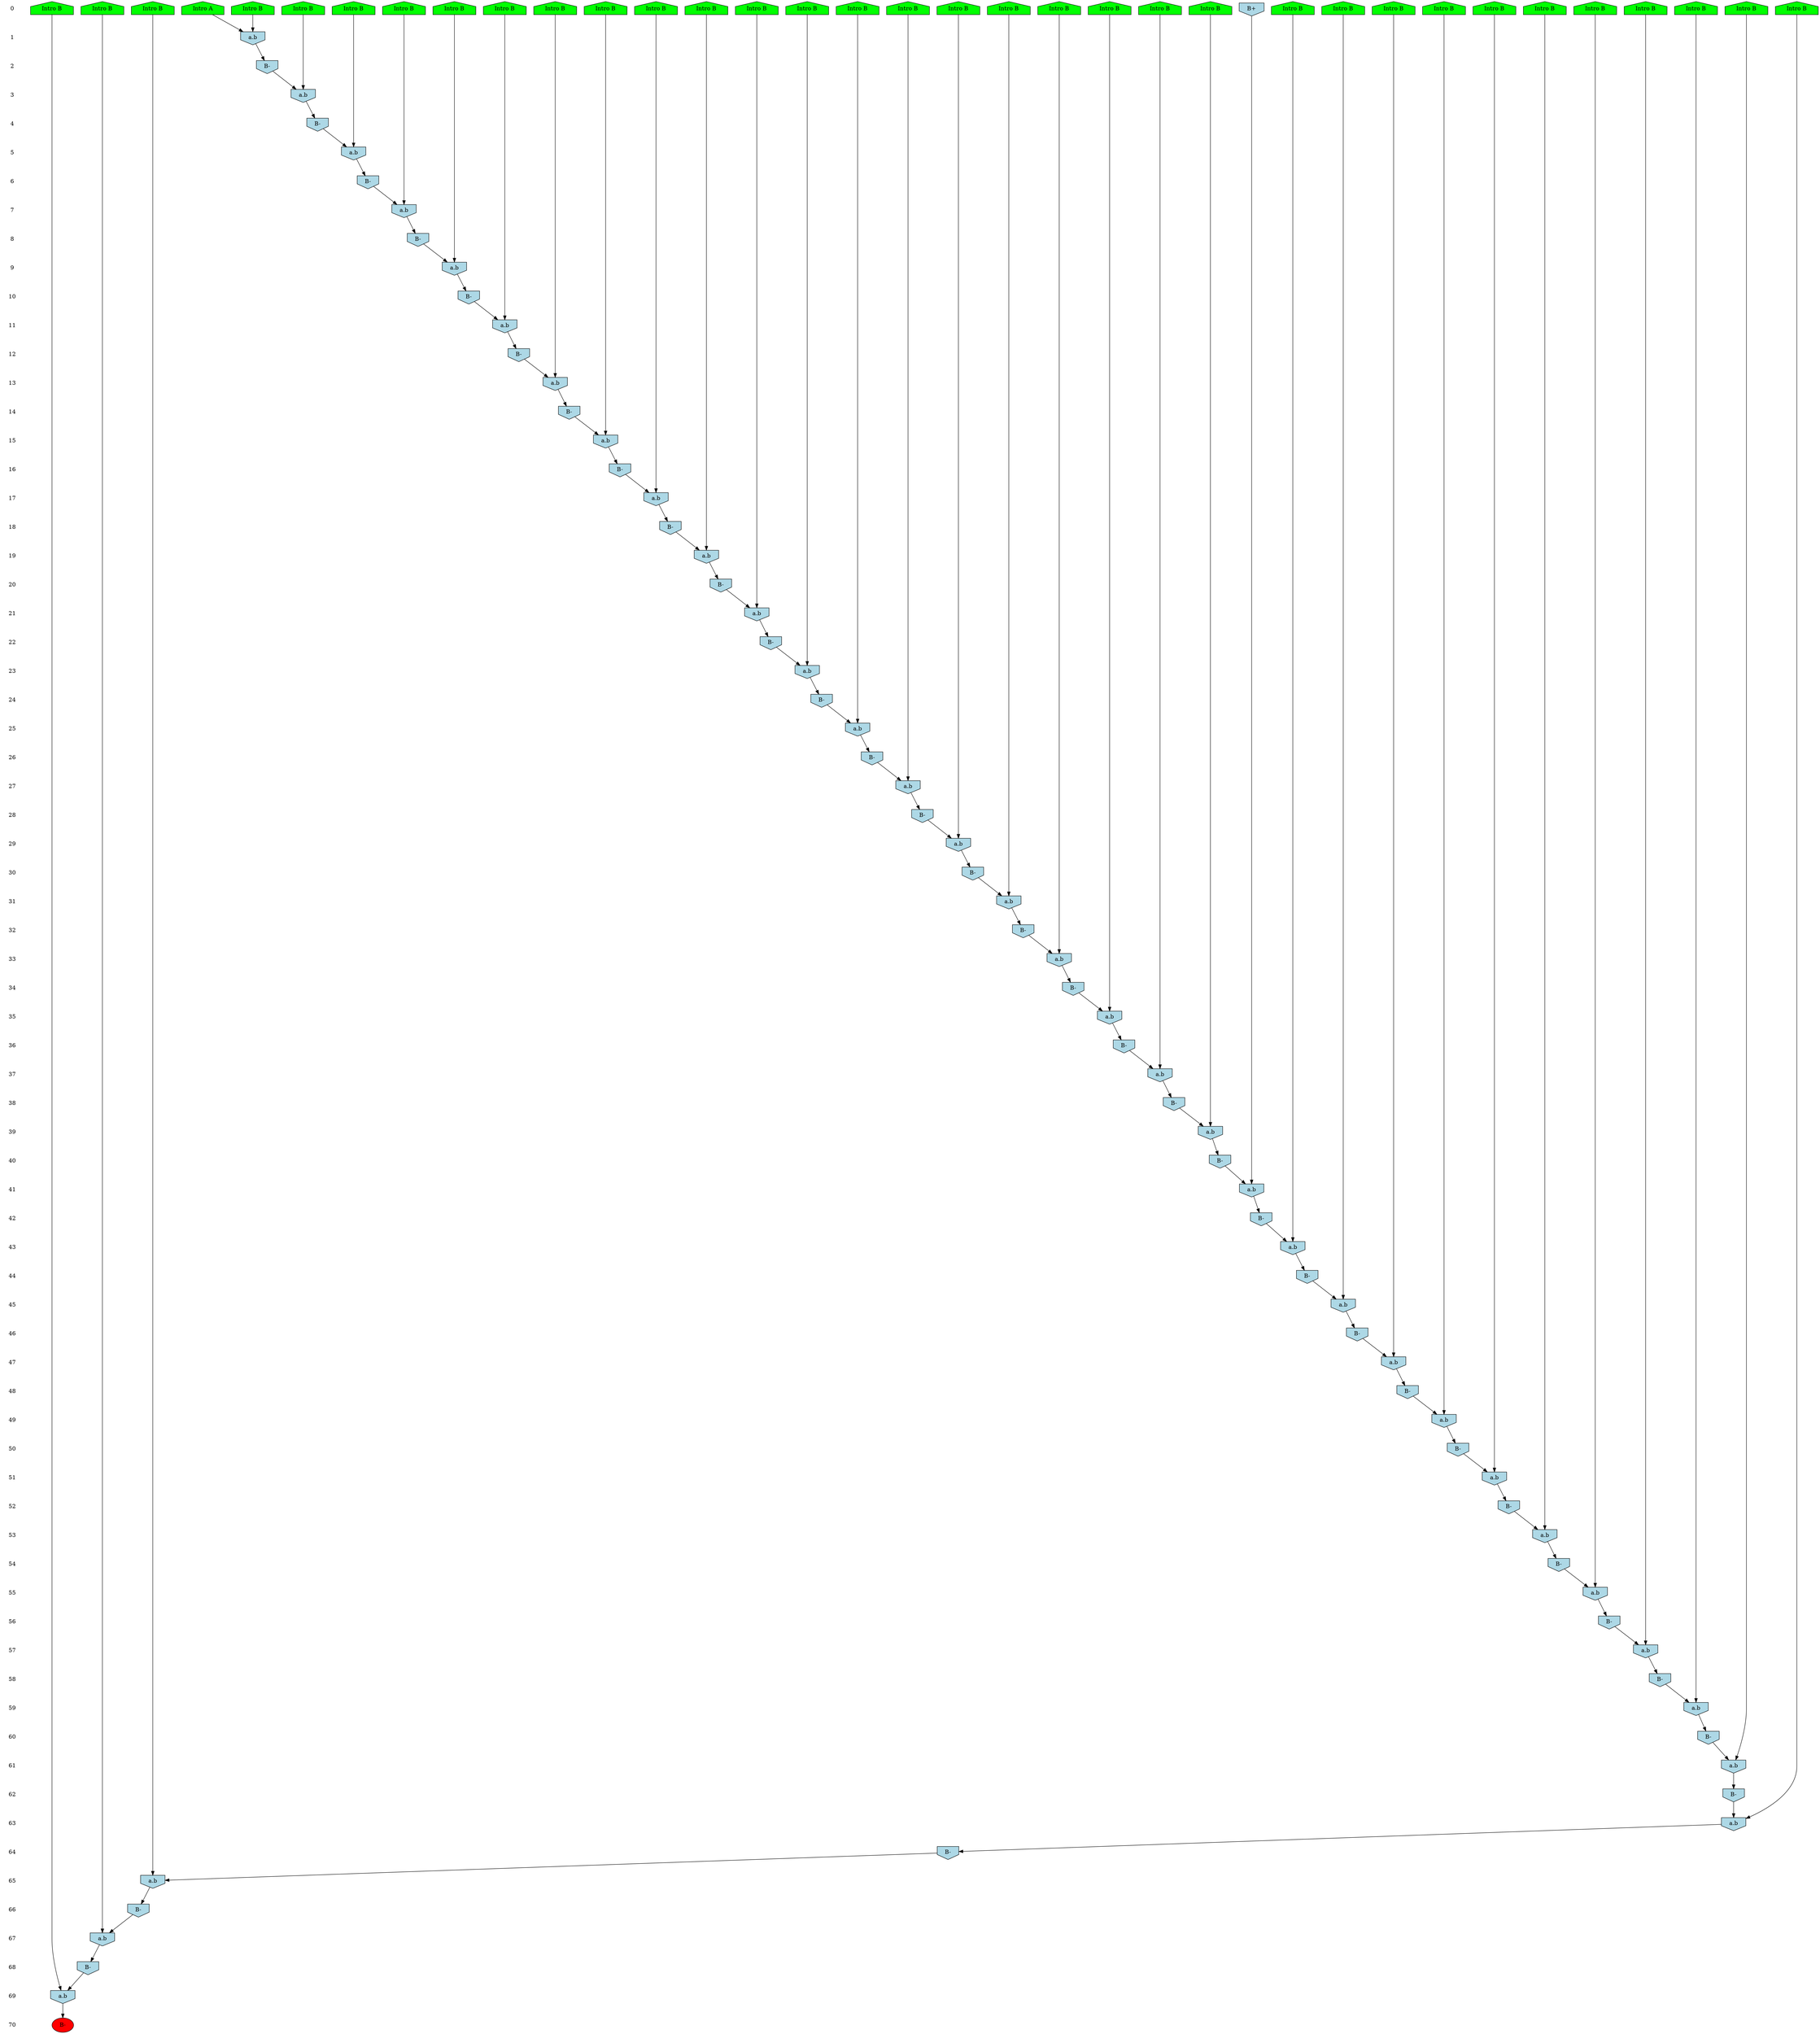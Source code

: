 /* Compression of 1 causal flows obtained in average at 3.047786E+01 t.u */
/* Compressed causal flows were: [35] */
digraph G{
 ranksep=.5 ; 
{ rank = same ; "0" [shape=plaintext] ; node_1 [label ="Intro B", shape=house, style=filled, fillcolor=green] ;
node_2 [label ="Intro B", shape=house, style=filled, fillcolor=green] ;
node_3 [label ="Intro B", shape=house, style=filled, fillcolor=green] ;
node_4 [label ="Intro B", shape=house, style=filled, fillcolor=green] ;
node_5 [label ="Intro B", shape=house, style=filled, fillcolor=green] ;
node_6 [label ="Intro B", shape=house, style=filled, fillcolor=green] ;
node_7 [label ="Intro B", shape=house, style=filled, fillcolor=green] ;
node_8 [label ="Intro B", shape=house, style=filled, fillcolor=green] ;
node_9 [label ="Intro B", shape=house, style=filled, fillcolor=green] ;
node_10 [label ="Intro B", shape=house, style=filled, fillcolor=green] ;
node_11 [label ="Intro B", shape=house, style=filled, fillcolor=green] ;
node_12 [label ="Intro B", shape=house, style=filled, fillcolor=green] ;
node_13 [label ="Intro B", shape=house, style=filled, fillcolor=green] ;
node_14 [label ="Intro B", shape=house, style=filled, fillcolor=green] ;
node_15 [label ="Intro B", shape=house, style=filled, fillcolor=green] ;
node_16 [label ="Intro B", shape=house, style=filled, fillcolor=green] ;
node_17 [label ="Intro B", shape=house, style=filled, fillcolor=green] ;
node_18 [label ="Intro B", shape=house, style=filled, fillcolor=green] ;
node_19 [label ="Intro B", shape=house, style=filled, fillcolor=green] ;
node_20 [label ="Intro B", shape=house, style=filled, fillcolor=green] ;
node_21 [label ="Intro B", shape=house, style=filled, fillcolor=green] ;
node_22 [label ="Intro B", shape=house, style=filled, fillcolor=green] ;
node_23 [label ="Intro B", shape=house, style=filled, fillcolor=green] ;
node_24 [label ="Intro B", shape=house, style=filled, fillcolor=green] ;
node_25 [label ="Intro B", shape=house, style=filled, fillcolor=green] ;
node_26 [label ="Intro B", shape=house, style=filled, fillcolor=green] ;
node_27 [label ="Intro B", shape=house, style=filled, fillcolor=green] ;
node_28 [label ="Intro B", shape=house, style=filled, fillcolor=green] ;
node_29 [label ="Intro B", shape=house, style=filled, fillcolor=green] ;
node_30 [label ="Intro B", shape=house, style=filled, fillcolor=green] ;
node_31 [label ="Intro B", shape=house, style=filled, fillcolor=green] ;
node_32 [label ="Intro B", shape=house, style=filled, fillcolor=green] ;
node_33 [label ="Intro B", shape=house, style=filled, fillcolor=green] ;
node_34 [label ="Intro B", shape=house, style=filled, fillcolor=green] ;
node_35 [label ="Intro A", shape=house, style=filled, fillcolor=green] ;
node_49 [label="B+", shape=invhouse, style=filled, fillcolor = lightblue] ;
}
{ rank = same ; "1" [shape=plaintext] ; node_36 [label="a.b", shape=invhouse, style=filled, fillcolor = lightblue] ;
}
{ rank = same ; "2" [shape=plaintext] ; node_37 [label="B-", shape=invhouse, style=filled, fillcolor = lightblue] ;
}
{ rank = same ; "3" [shape=plaintext] ; node_38 [label="a.b", shape=invhouse, style=filled, fillcolor = lightblue] ;
}
{ rank = same ; "4" [shape=plaintext] ; node_39 [label="B-", shape=invhouse, style=filled, fillcolor = lightblue] ;
}
{ rank = same ; "5" [shape=plaintext] ; node_40 [label="a.b", shape=invhouse, style=filled, fillcolor = lightblue] ;
}
{ rank = same ; "6" [shape=plaintext] ; node_41 [label="B-", shape=invhouse, style=filled, fillcolor = lightblue] ;
}
{ rank = same ; "7" [shape=plaintext] ; node_42 [label="a.b", shape=invhouse, style=filled, fillcolor = lightblue] ;
}
{ rank = same ; "8" [shape=plaintext] ; node_43 [label="B-", shape=invhouse, style=filled, fillcolor = lightblue] ;
}
{ rank = same ; "9" [shape=plaintext] ; node_44 [label="a.b", shape=invhouse, style=filled, fillcolor = lightblue] ;
}
{ rank = same ; "10" [shape=plaintext] ; node_45 [label="B-", shape=invhouse, style=filled, fillcolor = lightblue] ;
}
{ rank = same ; "11" [shape=plaintext] ; node_46 [label="a.b", shape=invhouse, style=filled, fillcolor = lightblue] ;
}
{ rank = same ; "12" [shape=plaintext] ; node_47 [label="B-", shape=invhouse, style=filled, fillcolor = lightblue] ;
}
{ rank = same ; "13" [shape=plaintext] ; node_48 [label="a.b", shape=invhouse, style=filled, fillcolor = lightblue] ;
}
{ rank = same ; "14" [shape=plaintext] ; node_50 [label="B-", shape=invhouse, style=filled, fillcolor = lightblue] ;
}
{ rank = same ; "15" [shape=plaintext] ; node_51 [label="a.b", shape=invhouse, style=filled, fillcolor = lightblue] ;
}
{ rank = same ; "16" [shape=plaintext] ; node_52 [label="B-", shape=invhouse, style=filled, fillcolor = lightblue] ;
}
{ rank = same ; "17" [shape=plaintext] ; node_53 [label="a.b", shape=invhouse, style=filled, fillcolor = lightblue] ;
}
{ rank = same ; "18" [shape=plaintext] ; node_54 [label="B-", shape=invhouse, style=filled, fillcolor = lightblue] ;
}
{ rank = same ; "19" [shape=plaintext] ; node_55 [label="a.b", shape=invhouse, style=filled, fillcolor = lightblue] ;
}
{ rank = same ; "20" [shape=plaintext] ; node_56 [label="B-", shape=invhouse, style=filled, fillcolor = lightblue] ;
}
{ rank = same ; "21" [shape=plaintext] ; node_57 [label="a.b", shape=invhouse, style=filled, fillcolor = lightblue] ;
}
{ rank = same ; "22" [shape=plaintext] ; node_58 [label="B-", shape=invhouse, style=filled, fillcolor = lightblue] ;
}
{ rank = same ; "23" [shape=plaintext] ; node_59 [label="a.b", shape=invhouse, style=filled, fillcolor = lightblue] ;
}
{ rank = same ; "24" [shape=plaintext] ; node_60 [label="B-", shape=invhouse, style=filled, fillcolor = lightblue] ;
}
{ rank = same ; "25" [shape=plaintext] ; node_61 [label="a.b", shape=invhouse, style=filled, fillcolor = lightblue] ;
}
{ rank = same ; "26" [shape=plaintext] ; node_62 [label="B-", shape=invhouse, style=filled, fillcolor = lightblue] ;
}
{ rank = same ; "27" [shape=plaintext] ; node_63 [label="a.b", shape=invhouse, style=filled, fillcolor = lightblue] ;
}
{ rank = same ; "28" [shape=plaintext] ; node_64 [label="B-", shape=invhouse, style=filled, fillcolor = lightblue] ;
}
{ rank = same ; "29" [shape=plaintext] ; node_65 [label="a.b", shape=invhouse, style=filled, fillcolor = lightblue] ;
}
{ rank = same ; "30" [shape=plaintext] ; node_66 [label="B-", shape=invhouse, style=filled, fillcolor = lightblue] ;
}
{ rank = same ; "31" [shape=plaintext] ; node_67 [label="a.b", shape=invhouse, style=filled, fillcolor = lightblue] ;
}
{ rank = same ; "32" [shape=plaintext] ; node_68 [label="B-", shape=invhouse, style=filled, fillcolor = lightblue] ;
}
{ rank = same ; "33" [shape=plaintext] ; node_69 [label="a.b", shape=invhouse, style=filled, fillcolor = lightblue] ;
}
{ rank = same ; "34" [shape=plaintext] ; node_70 [label="B-", shape=invhouse, style=filled, fillcolor = lightblue] ;
}
{ rank = same ; "35" [shape=plaintext] ; node_71 [label="a.b", shape=invhouse, style=filled, fillcolor = lightblue] ;
}
{ rank = same ; "36" [shape=plaintext] ; node_72 [label="B-", shape=invhouse, style=filled, fillcolor = lightblue] ;
}
{ rank = same ; "37" [shape=plaintext] ; node_73 [label="a.b", shape=invhouse, style=filled, fillcolor = lightblue] ;
}
{ rank = same ; "38" [shape=plaintext] ; node_74 [label="B-", shape=invhouse, style=filled, fillcolor = lightblue] ;
}
{ rank = same ; "39" [shape=plaintext] ; node_75 [label="a.b", shape=invhouse, style=filled, fillcolor = lightblue] ;
}
{ rank = same ; "40" [shape=plaintext] ; node_76 [label="B-", shape=invhouse, style=filled, fillcolor = lightblue] ;
}
{ rank = same ; "41" [shape=plaintext] ; node_77 [label="a.b", shape=invhouse, style=filled, fillcolor = lightblue] ;
}
{ rank = same ; "42" [shape=plaintext] ; node_78 [label="B-", shape=invhouse, style=filled, fillcolor = lightblue] ;
}
{ rank = same ; "43" [shape=plaintext] ; node_79 [label="a.b", shape=invhouse, style=filled, fillcolor = lightblue] ;
}
{ rank = same ; "44" [shape=plaintext] ; node_80 [label="B-", shape=invhouse, style=filled, fillcolor = lightblue] ;
}
{ rank = same ; "45" [shape=plaintext] ; node_81 [label="a.b", shape=invhouse, style=filled, fillcolor = lightblue] ;
}
{ rank = same ; "46" [shape=plaintext] ; node_82 [label="B-", shape=invhouse, style=filled, fillcolor = lightblue] ;
}
{ rank = same ; "47" [shape=plaintext] ; node_83 [label="a.b", shape=invhouse, style=filled, fillcolor = lightblue] ;
}
{ rank = same ; "48" [shape=plaintext] ; node_84 [label="B-", shape=invhouse, style=filled, fillcolor = lightblue] ;
}
{ rank = same ; "49" [shape=plaintext] ; node_85 [label="a.b", shape=invhouse, style=filled, fillcolor = lightblue] ;
}
{ rank = same ; "50" [shape=plaintext] ; node_86 [label="B-", shape=invhouse, style=filled, fillcolor = lightblue] ;
}
{ rank = same ; "51" [shape=plaintext] ; node_87 [label="a.b", shape=invhouse, style=filled, fillcolor = lightblue] ;
}
{ rank = same ; "52" [shape=plaintext] ; node_88 [label="B-", shape=invhouse, style=filled, fillcolor = lightblue] ;
}
{ rank = same ; "53" [shape=plaintext] ; node_89 [label="a.b", shape=invhouse, style=filled, fillcolor = lightblue] ;
}
{ rank = same ; "54" [shape=plaintext] ; node_90 [label="B-", shape=invhouse, style=filled, fillcolor = lightblue] ;
}
{ rank = same ; "55" [shape=plaintext] ; node_91 [label="a.b", shape=invhouse, style=filled, fillcolor = lightblue] ;
}
{ rank = same ; "56" [shape=plaintext] ; node_92 [label="B-", shape=invhouse, style=filled, fillcolor = lightblue] ;
}
{ rank = same ; "57" [shape=plaintext] ; node_93 [label="a.b", shape=invhouse, style=filled, fillcolor = lightblue] ;
}
{ rank = same ; "58" [shape=plaintext] ; node_94 [label="B-", shape=invhouse, style=filled, fillcolor = lightblue] ;
}
{ rank = same ; "59" [shape=plaintext] ; node_95 [label="a.b", shape=invhouse, style=filled, fillcolor = lightblue] ;
}
{ rank = same ; "60" [shape=plaintext] ; node_96 [label="B-", shape=invhouse, style=filled, fillcolor = lightblue] ;
}
{ rank = same ; "61" [shape=plaintext] ; node_97 [label="a.b", shape=invhouse, style=filled, fillcolor = lightblue] ;
}
{ rank = same ; "62" [shape=plaintext] ; node_98 [label="B-", shape=invhouse, style=filled, fillcolor = lightblue] ;
}
{ rank = same ; "63" [shape=plaintext] ; node_99 [label="a.b", shape=invhouse, style=filled, fillcolor = lightblue] ;
}
{ rank = same ; "64" [shape=plaintext] ; node_100 [label="B-", shape=invhouse, style=filled, fillcolor = lightblue] ;
}
{ rank = same ; "65" [shape=plaintext] ; node_101 [label="a.b", shape=invhouse, style=filled, fillcolor = lightblue] ;
}
{ rank = same ; "66" [shape=plaintext] ; node_102 [label="B-", shape=invhouse, style=filled, fillcolor = lightblue] ;
}
{ rank = same ; "67" [shape=plaintext] ; node_103 [label="a.b", shape=invhouse, style=filled, fillcolor = lightblue] ;
}
{ rank = same ; "68" [shape=plaintext] ; node_104 [label="B-", shape=invhouse, style=filled, fillcolor = lightblue] ;
}
{ rank = same ; "69" [shape=plaintext] ; node_105 [label="a.b", shape=invhouse, style=filled, fillcolor = lightblue] ;
}
{ rank = same ; "70" [shape=plaintext] ; node_106 [label ="B-", style=filled, fillcolor=red] ;
}
"0" -> "1" [style="invis"]; 
"1" -> "2" [style="invis"]; 
"2" -> "3" [style="invis"]; 
"3" -> "4" [style="invis"]; 
"4" -> "5" [style="invis"]; 
"5" -> "6" [style="invis"]; 
"6" -> "7" [style="invis"]; 
"7" -> "8" [style="invis"]; 
"8" -> "9" [style="invis"]; 
"9" -> "10" [style="invis"]; 
"10" -> "11" [style="invis"]; 
"11" -> "12" [style="invis"]; 
"12" -> "13" [style="invis"]; 
"13" -> "14" [style="invis"]; 
"14" -> "15" [style="invis"]; 
"15" -> "16" [style="invis"]; 
"16" -> "17" [style="invis"]; 
"17" -> "18" [style="invis"]; 
"18" -> "19" [style="invis"]; 
"19" -> "20" [style="invis"]; 
"20" -> "21" [style="invis"]; 
"21" -> "22" [style="invis"]; 
"22" -> "23" [style="invis"]; 
"23" -> "24" [style="invis"]; 
"24" -> "25" [style="invis"]; 
"25" -> "26" [style="invis"]; 
"26" -> "27" [style="invis"]; 
"27" -> "28" [style="invis"]; 
"28" -> "29" [style="invis"]; 
"29" -> "30" [style="invis"]; 
"30" -> "31" [style="invis"]; 
"31" -> "32" [style="invis"]; 
"32" -> "33" [style="invis"]; 
"33" -> "34" [style="invis"]; 
"34" -> "35" [style="invis"]; 
"35" -> "36" [style="invis"]; 
"36" -> "37" [style="invis"]; 
"37" -> "38" [style="invis"]; 
"38" -> "39" [style="invis"]; 
"39" -> "40" [style="invis"]; 
"40" -> "41" [style="invis"]; 
"41" -> "42" [style="invis"]; 
"42" -> "43" [style="invis"]; 
"43" -> "44" [style="invis"]; 
"44" -> "45" [style="invis"]; 
"45" -> "46" [style="invis"]; 
"46" -> "47" [style="invis"]; 
"47" -> "48" [style="invis"]; 
"48" -> "49" [style="invis"]; 
"49" -> "50" [style="invis"]; 
"50" -> "51" [style="invis"]; 
"51" -> "52" [style="invis"]; 
"52" -> "53" [style="invis"]; 
"53" -> "54" [style="invis"]; 
"54" -> "55" [style="invis"]; 
"55" -> "56" [style="invis"]; 
"56" -> "57" [style="invis"]; 
"57" -> "58" [style="invis"]; 
"58" -> "59" [style="invis"]; 
"59" -> "60" [style="invis"]; 
"60" -> "61" [style="invis"]; 
"61" -> "62" [style="invis"]; 
"62" -> "63" [style="invis"]; 
"63" -> "64" [style="invis"]; 
"64" -> "65" [style="invis"]; 
"65" -> "66" [style="invis"]; 
"66" -> "67" [style="invis"]; 
"67" -> "68" [style="invis"]; 
"68" -> "69" [style="invis"]; 
"69" -> "70" [style="invis"]; 
node_4 -> node_36
node_35 -> node_36
node_36 -> node_37
node_14 -> node_38
node_37 -> node_38
node_38 -> node_39
node_11 -> node_40
node_39 -> node_40
node_40 -> node_41
node_32 -> node_42
node_41 -> node_42
node_42 -> node_43
node_7 -> node_44
node_43 -> node_44
node_44 -> node_45
node_24 -> node_46
node_45 -> node_46
node_46 -> node_47
node_26 -> node_48
node_47 -> node_48
node_48 -> node_50
node_30 -> node_51
node_50 -> node_51
node_51 -> node_52
node_16 -> node_53
node_52 -> node_53
node_53 -> node_54
node_5 -> node_55
node_54 -> node_55
node_55 -> node_56
node_33 -> node_57
node_56 -> node_57
node_57 -> node_58
node_12 -> node_59
node_58 -> node_59
node_59 -> node_60
node_31 -> node_61
node_60 -> node_61
node_61 -> node_62
node_20 -> node_63
node_62 -> node_63
node_63 -> node_64
node_17 -> node_65
node_64 -> node_65
node_65 -> node_66
node_3 -> node_67
node_66 -> node_67
node_67 -> node_68
node_21 -> node_69
node_68 -> node_69
node_69 -> node_70
node_10 -> node_71
node_70 -> node_71
node_71 -> node_72
node_9 -> node_73
node_72 -> node_73
node_73 -> node_74
node_15 -> node_75
node_74 -> node_75
node_75 -> node_76
node_49 -> node_77
node_76 -> node_77
node_77 -> node_78
node_28 -> node_79
node_78 -> node_79
node_79 -> node_80
node_23 -> node_81
node_80 -> node_81
node_81 -> node_82
node_19 -> node_83
node_82 -> node_83
node_83 -> node_84
node_22 -> node_85
node_84 -> node_85
node_85 -> node_86
node_34 -> node_87
node_86 -> node_87
node_87 -> node_88
node_8 -> node_89
node_88 -> node_89
node_89 -> node_90
node_18 -> node_91
node_90 -> node_91
node_91 -> node_92
node_2 -> node_93
node_92 -> node_93
node_93 -> node_94
node_29 -> node_95
node_94 -> node_95
node_95 -> node_96
node_6 -> node_97
node_96 -> node_97
node_97 -> node_98
node_25 -> node_99
node_98 -> node_99
node_99 -> node_100
node_1 -> node_101
node_100 -> node_101
node_101 -> node_102
node_27 -> node_103
node_102 -> node_103
node_103 -> node_104
node_13 -> node_105
node_104 -> node_105
node_105 -> node_106
}
/*
 Dot generation time: 0.000718
*/